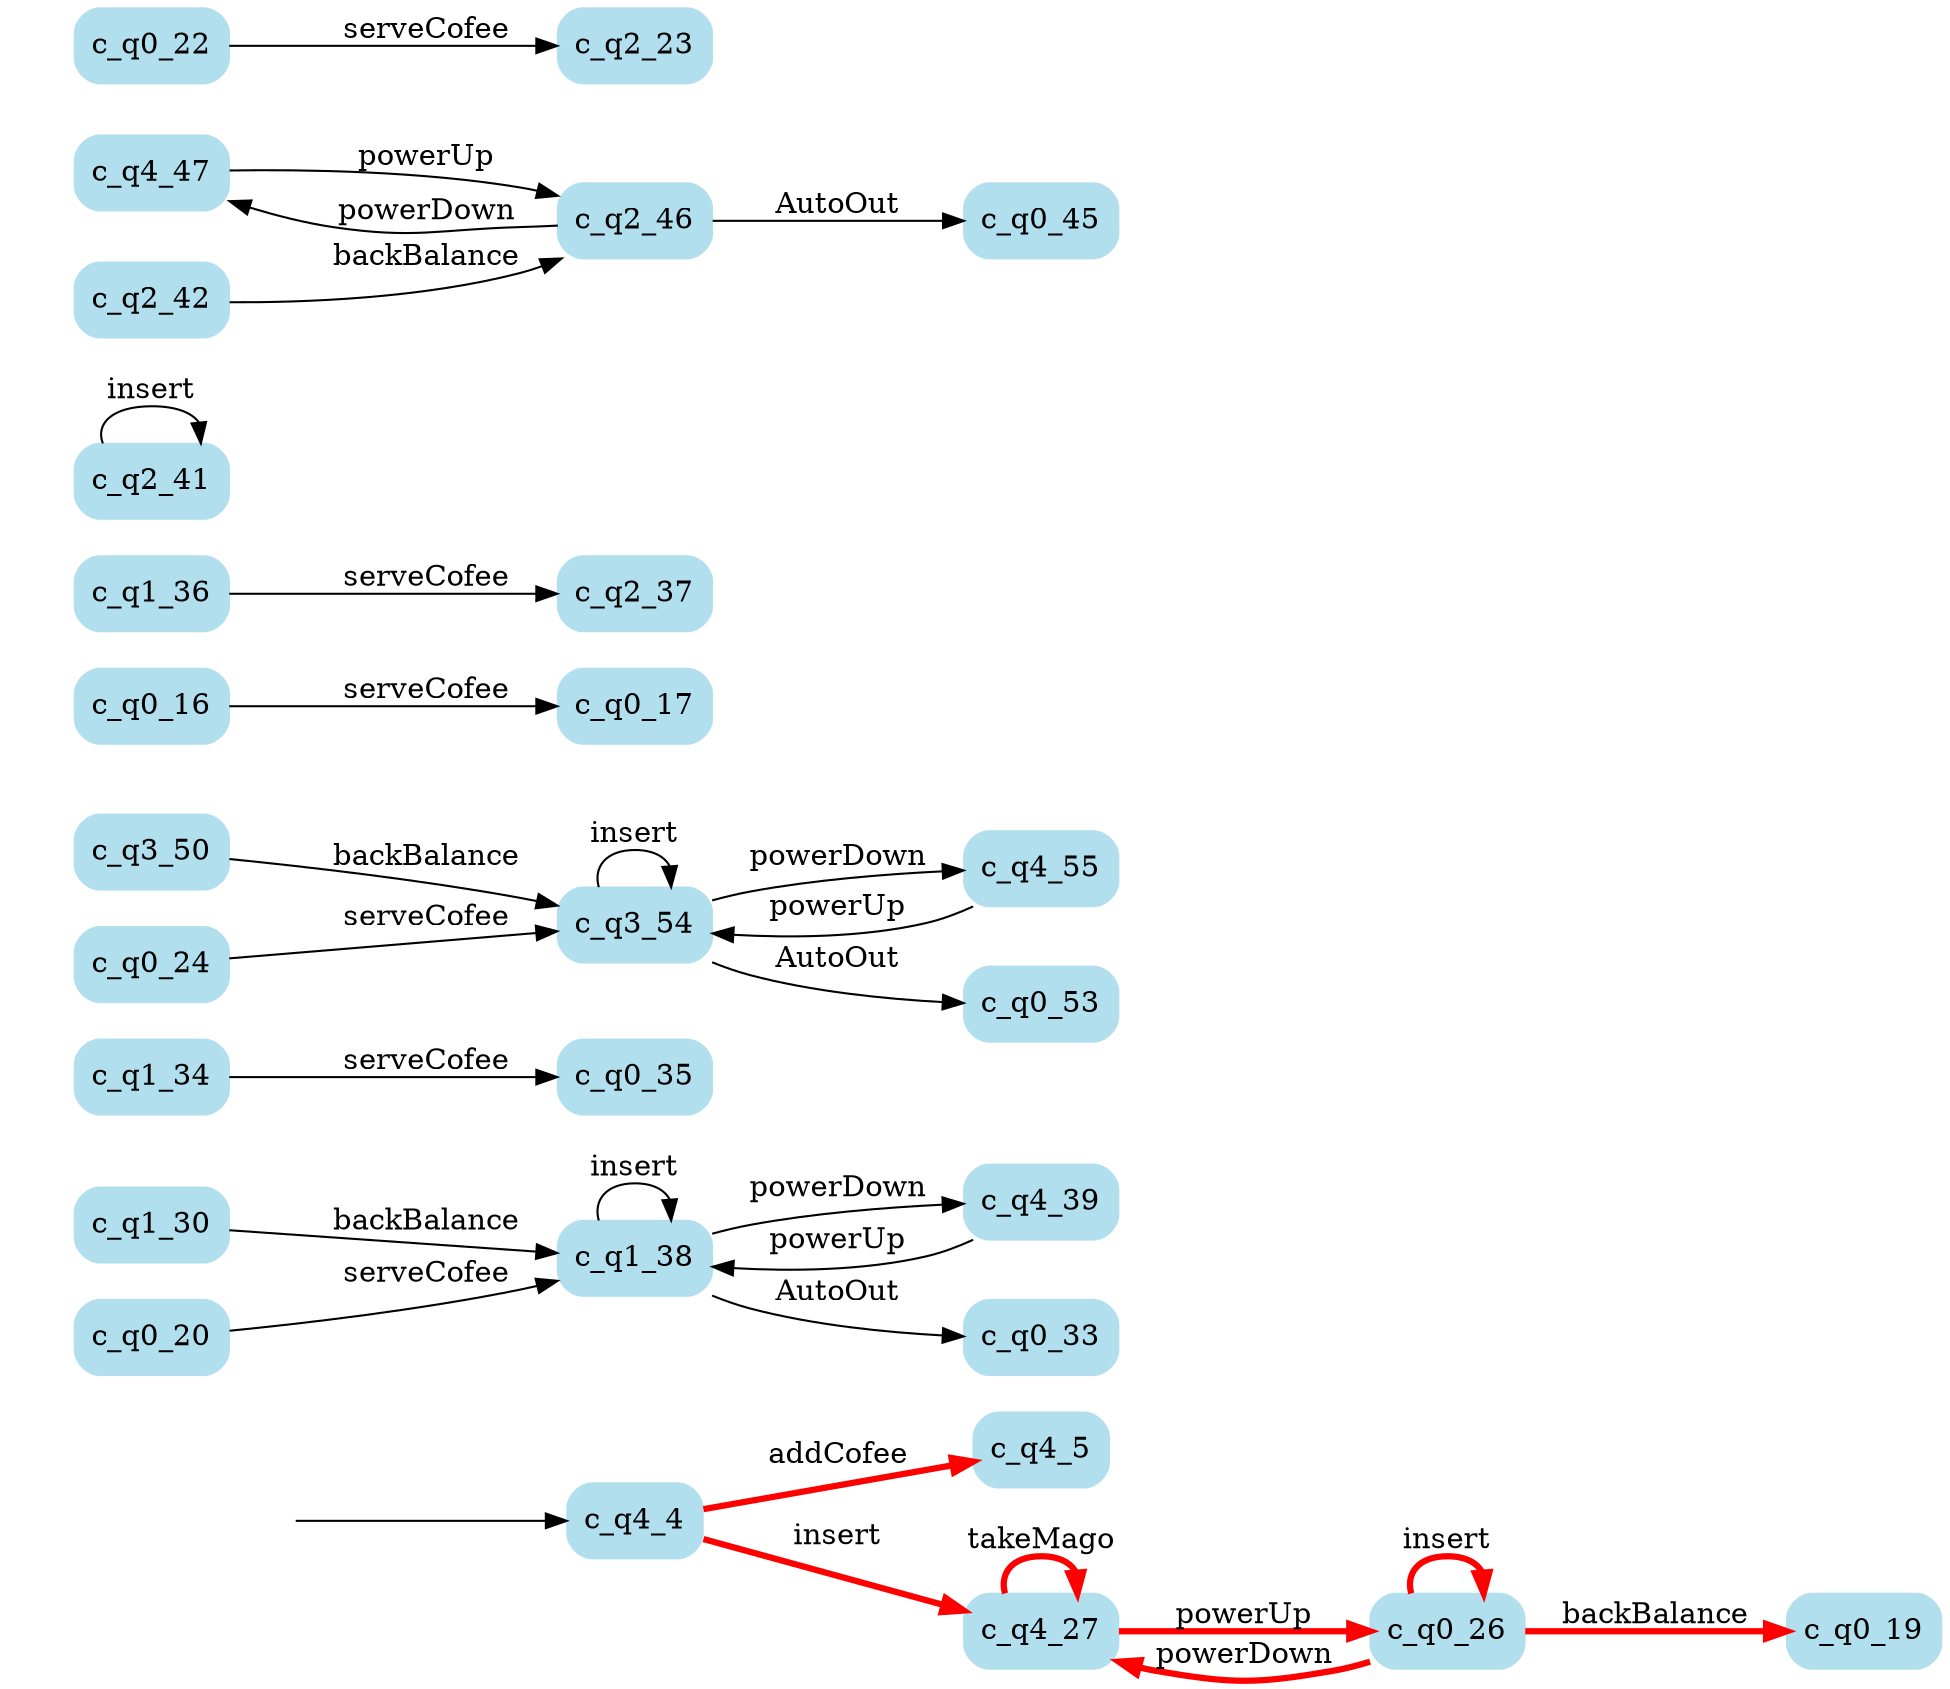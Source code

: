 digraph G {

	rankdir = LR;

	start_c_q4_4[style=invisible];

	node[shape=box, style="rounded, filled", color=lightblue2];

	c_q1_38[label="c_q1_38"];
	c_q0_35[label="c_q0_35"];
	c_q3_50[label="c_q3_50"];
	c_q0_17[label="c_q0_17"];
	c_q4_55[label="c_q4_55"];
	c_q4_4[label="c_q4_4"];
	c_q0_24[label="c_q0_24"];
	c_q1_30[label="c_q1_30"];
	c_q2_37[label="c_q2_37"];
	c_q0_16[label="c_q0_16"];
	c_q0_20[label="c_q0_20"];
	c_q1_36[label="c_q1_36"];
	c_q0_53[label="c_q0_53"];
	c_q4_5[label="c_q4_5"];
	c_q1_34[label="c_q1_34"];
	c_q2_41[label="c_q2_41"];
	c_q4_47[label="c_q4_47"];
	c_q0_22[label="c_q0_22"];
	c_q2_46[label="c_q2_46"];
	c_q2_23[label="c_q2_23"];
	c_q2_42[label="c_q2_42"];
	c_q0_45[label="c_q0_45"];
	c_q4_39[label="c_q4_39"];
	c_q0_26[label="c_q0_26"];
	c_q4_27[label="c_q4_27"];
	c_q3_54[label="c_q3_54"];
	c_q0_19[label="c_q0_19"];
	c_q0_33[label="c_q0_33"];

	start_c_q4_4 -> c_q4_4;
	c_q4_4 -> c_q4_27[label="insert", penwidth=3, color=red];
	c_q4_27 -> c_q4_27[label="takeMago", penwidth=3, color=red];
	c_q4_4 -> c_q4_5[label="addCofee", penwidth=3, color=red];
	c_q4_27 -> c_q0_26[label="powerUp", penwidth=3, color=red];
	c_q4_39 -> c_q1_38[label="powerUp"];
	c_q4_47 -> c_q2_46[label="powerUp"];
	c_q4_55 -> c_q3_54[label="powerUp"];
	c_q0_26 -> c_q0_26[label="insert", penwidth=3, color=red];
	c_q0_16 -> c_q0_17[label="serveCofee"];
	c_q0_26 -> c_q0_19[label="backBalance", penwidth=3, color=red];
	c_q0_20 -> c_q1_38[label="serveCofee"];
	c_q0_22 -> c_q2_23[label="serveCofee"];
	c_q0_24 -> c_q3_54[label="serveCofee"];
	c_q0_26 -> c_q4_27[label="powerDown", penwidth=3, color=red];
	c_q1_38 -> c_q1_38[label="insert"];
	c_q1_30 -> c_q1_38[label="backBalance"];
	c_q1_38 -> c_q0_33[label="AutoOut"];
	c_q1_34 -> c_q0_35[label="serveCofee"];
	c_q1_36 -> c_q2_37[label="serveCofee"];
	c_q1_38 -> c_q4_39[label="powerDown"];
	c_q2_41 -> c_q2_41[label="insert"];
	c_q2_42 -> c_q2_46[label="backBalance"];
	c_q2_46 -> c_q0_45[label="AutoOut"];
	c_q2_46 -> c_q4_47[label="powerDown"];
	c_q3_54 -> c_q3_54[label="insert"];
	c_q3_50 -> c_q3_54[label="backBalance"];
	c_q3_54 -> c_q0_53[label="AutoOut"];
	c_q3_54 -> c_q4_55[label="powerDown"];

}